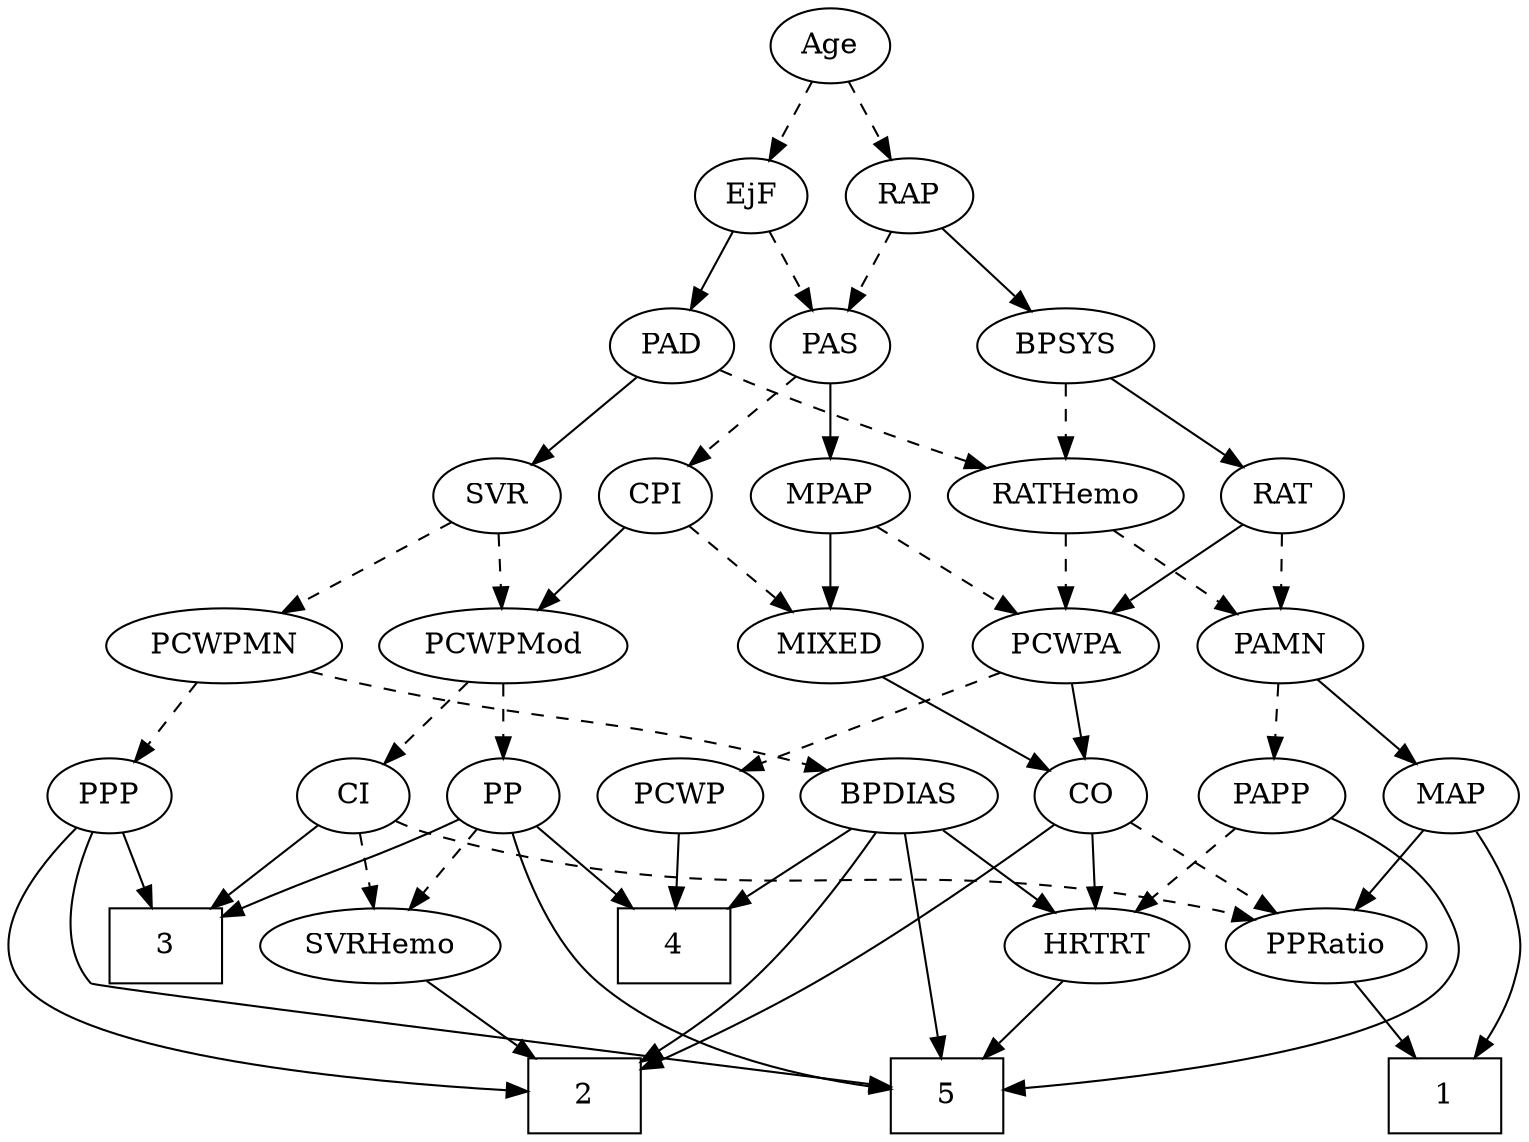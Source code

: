 strict digraph {
	graph [bb="0,0,686.09,540"];
	node [label="\N"];
	1	[height=0.5,
		pos="652.54,18",
		shape=box,
		width=0.75];
	2	[height=0.5,
		pos="264.54,18",
		shape=box,
		width=0.75];
	3	[height=0.5,
		pos="75.544,90",
		shape=box,
		width=0.75];
	4	[height=0.5,
		pos="303.54,90",
		shape=box,
		width=0.75];
	5	[height=0.5,
		pos="434.54,18",
		shape=box,
		width=0.75];
	Age	[height=0.5,
		pos="380.54,522",
		width=0.75];
	EjF	[height=0.5,
		pos="344.54,450",
		width=0.75];
	Age -> EjF	[pos="e,352.85,467.15 372.19,504.76 367.83,496.28 362.4,485.71 357.5,476.2",
		style=dashed];
	RAP	[height=0.5,
		pos="417.54,450",
		width=0.77632];
	Age -> RAP	[pos="e,409.01,467.15 389.13,504.76 393.61,496.28 399.19,485.71 404.23,476.2",
		style=dashed];
	PAD	[height=0.5,
		pos="307.54,378",
		width=0.79437];
	EjF -> PAD	[pos="e,316.34,395.63 335.96,432.76 331.54,424.4 326.05,414.02 321.08,404.61",
		style=solid];
	PAS	[height=0.5,
		pos="381.54,378",
		width=0.75];
	EjF -> PAS	[pos="e,373.01,395.15 353.13,432.76 357.61,424.28 363.19,413.71 368.23,404.2",
		style=dashed];
	BPSYS	[height=0.5,
		pos="483.54,378",
		width=1.0471];
	RAP -> BPSYS	[pos="e,468.65,394.8 431.54,434.15 440.31,424.85 451.8,412.67 461.74,402.12",
		style=solid];
	RAP -> PAS	[pos="e,389.85,395.15 409.19,432.76 404.83,424.28 399.4,413.71 394.5,404.2",
		style=dashed];
	MIXED	[height=0.5,
		pos="381.54,234",
		width=1.1193];
	CO	[height=0.5,
		pos="493.54,162",
		width=0.75];
	MIXED -> CO	[pos="e,474.54,174.88 403.94,219 421.79,207.84 446.88,192.16 465.97,180.23",
		style=solid];
	MPAP	[height=0.5,
		pos="381.54,306",
		width=0.97491];
	MPAP -> MIXED	[pos="e,381.54,252.1 381.54,287.7 381.54,279.98 381.54,270.71 381.54,262.11",
		style=solid];
	PCWPA	[height=0.5,
		pos="482.54,234",
		width=1.1555];
	MPAP -> PCWPA	[pos="e,461.24,249.77 401.5,291.17 416.18,280.99 436.39,266.99 452.96,255.51",
		style=dashed];
	RATHemo	[height=0.5,
		pos="483.54,306",
		width=1.3721];
	BPSYS -> RATHemo	[pos="e,483.54,324.1 483.54,359.7 483.54,351.98 483.54,342.71 483.54,334.11",
		style=dashed];
	RAT	[height=0.5,
		pos="578.54,306",
		width=0.75827];
	BPSYS -> RAT	[pos="e,560.81,320.07 503.23,362.5 517.53,351.95 537.04,337.58 552.62,326.1",
		style=solid];
	PAD -> RATHemo	[pos="e,449.88,319.35 329.96,366.73 335.06,364.46 340.47,362.11 345.54,360 377,346.94 412.92,333.17 440.23,322.95",
		style=dashed];
	SVR	[height=0.5,
		pos="228.54,306",
		width=0.77632];
	PAD -> SVR	[pos="e,244.24,320.91 291.56,362.83 280.13,352.71 264.58,338.93 251.79,327.59",
		style=solid];
	CO -> 2	[pos="e,291.63,31.451 476.7,147.79 453.18,129.63 408.87,96.446 368.54,72 346.7,58.758 321.16,45.708 300.85,35.871",
		style=solid];
	PPRatio	[height=0.5,
		pos="599.54,90",
		width=1.1013];
	CO -> PPRatio	[pos="e,578.01,105.22 512.01,148.81 527.88,138.32 551.08,123.01 569.6,110.77",
		style=dashed];
	HRTRT	[height=0.5,
		pos="502.54,90",
		width=1.1013];
	CO -> HRTRT	[pos="e,500.32,108.28 495.72,144.05 496.71,136.35 497.91,127.03 499.03,118.36",
		style=solid];
	PAS -> MPAP	[pos="e,381.54,324.1 381.54,359.7 381.54,351.98 381.54,342.71 381.54,334.11",
		style=solid];
	CPI	[height=0.5,
		pos="301.54,306",
		width=0.75];
	PAS -> CPI	[pos="e,317.32,320.8 365.74,363.17 354.12,353.01 338.15,339.03 325.04,327.56",
		style=dashed];
	PAMN	[height=0.5,
		pos="578.54,234",
		width=1.011];
	MAP	[height=0.5,
		pos="655.54,162",
		width=0.84854];
	PAMN -> MAP	[pos="e,639.66,177.44 595.25,217.81 606.06,207.98 620.3,195.04 632.22,184.21",
		style=solid];
	PAPP	[height=0.5,
		pos="575.54,162",
		width=0.88464];
	PAMN -> PAPP	[pos="e,576.28,180.1 577.8,215.7 577.47,207.98 577.07,198.71 576.71,190.11",
		style=dashed];
	RATHemo -> PAMN	[pos="e,559.14,249.3 504.63,289.46 518.24,279.43 536.11,266.27 550.86,255.4",
		style=dashed];
	RATHemo -> PCWPA	[pos="e,482.79,252.1 483.3,287.7 483.19,279.98 483.05,270.71 482.93,262.11",
		style=dashed];
	CPI -> MIXED	[pos="e,364.1,250.26 317.35,291.17 328.51,281.4 343.7,268.11 356.5,256.91",
		style=dashed];
	PCWPMod	[height=0.5,
		pos="231.54,234",
		width=1.4443];
	CPI -> PCWPMod	[pos="e,247.74,251.2 287.04,290.5 277.82,281.28 265.68,269.14 255.1,258.56",
		style=solid];
	RAT -> PAMN	[pos="e,578.54,252.1 578.54,287.7 578.54,279.98 578.54,270.71 578.54,262.11",
		style=dashed];
	RAT -> PCWPA	[pos="e,503.04,249.94 560.94,292.16 547.02,282.01 527.3,267.64 511.13,255.84",
		style=solid];
	SVR -> PCWPMod	[pos="e,230.81,252.1 229.29,287.7 229.62,279.98 230.01,270.71 230.38,262.11",
		style=dashed];
	PCWPMN	[height=0.5,
		pos="111.54,234",
		width=1.3902];
	SVR -> PCWPMN	[pos="e,136.38,249.86 208.7,293.13 191.32,282.73 165.7,267.4 145.14,255.1",
		style=dashed];
	PP	[height=0.5,
		pos="231.54,162",
		width=0.75];
	PCWPMod -> PP	[pos="e,231.54,180.1 231.54,215.7 231.54,207.98 231.54,198.71 231.54,190.11",
		style=dashed];
	CI	[height=0.5,
		pos="159.54,162",
		width=0.75];
	PCWPMod -> CI	[pos="e,174.2,177.25 214.84,216.76 204.95,207.14 192.29,194.84 181.59,184.43",
		style=dashed];
	PCWPA -> CO	[pos="e,490.86,180.1 485.26,215.7 486.48,207.98 487.93,198.71 489.28,190.11",
		style=solid];
	PCWP	[height=0.5,
		pos="311.54,162",
		width=0.97491];
	PCWPA -> PCWP	[pos="e,338.03,173.84 453.15,220.97 423.81,208.96 378.7,190.49 347.3,177.64",
		style=dashed];
	BPDIAS	[height=0.5,
		pos="406.54,162",
		width=1.1735];
	PCWPMN -> BPDIAS	[pos="e,375.18,174.16 148.55,221.8 155.81,219.75 163.39,217.72 170.54,216 251.98,196.38 274.53,201.29 355.54,180 358.75,179.16 362.04,\
178.22 365.35,177.24",
		style=dashed];
	PPP	[height=0.5,
		pos="48.544,162",
		width=0.75];
	PCWPMN -> PPP	[pos="e,61.789,177.72 96.932,216.76 88.474,207.37 77.71,195.41 68.482,185.15",
		style=dashed];
	SVRHemo	[height=0.5,
		pos="170.54,90",
		width=1.3902];
	SVRHemo -> 2	[pos="e,241.43,36.211 191.41,73.465 203.68,64.325 219.44,52.589 233.18,42.354",
		style=solid];
	BPDIAS -> 2	[pos="e,291.77,35.298 396.29,144.36 384.17,125.51 362.72,94.492 339.54,72 327.72,60.524 313.21,49.675 300.12,40.818",
		style=solid];
	BPDIAS -> 4	[pos="e,328.62,108.04 384.7,146.15 370.85,136.74 352.66,124.38 337.01,113.74",
		style=solid];
	BPDIAS -> 5	[pos="e,431.15,36.189 409.92,143.87 414.71,119.56 423.54,74.819 429.22,46.013",
		style=solid];
	BPDIAS -> HRTRT	[pos="e,482.54,105.58 426.9,146.15 440.61,136.16 458.89,122.83 474.04,111.78",
		style=solid];
	MAP -> 1	[pos="e,664.85,36.216 665.78,145.02 671.67,134.86 678.49,121.18 681.54,108 685.16,92.414 685.51,87.501 681.54,72 679.17,62.697 674.78,\
53.27 670.13,44.997",
		style=solid];
	MAP -> PPRatio	[pos="e,612.72,107.47 643.12,145.46 636.07,136.65 627.09,125.43 619.11,115.46",
		style=solid];
	PP -> 3	[pos="e,102.62,103.92 210.28,150.8 205.45,148.53 200.33,146.16 195.54,144 161.11,128.5 150.11,125.12 111.8,108.04",
		style=solid];
	PP -> 4	[pos="e,285.94,108.11 246.11,146.83 255.46,137.75 267.84,125.71 278.71,115.14",
		style=solid];
	PP -> 5	[pos="e,407.32,20.637 234.03,143.78 237.81,123.79 246.87,91.136 267.54,72 303.45,38.756 360.18,26.364 397.38,21.745",
		style=solid];
	PP -> SVRHemo	[pos="e,184.74,107.29 218.61,146.15 210.69,137.07 200.38,125.24 191.34,114.87",
		style=dashed];
	PPP -> 2	[pos="e,237.51,20.384 32.915,146.87 14.213,128.25 -12.352,95.172 6.5438,72 33.986,38.347 162.72,25.456 227.34,21.044",
		style=solid];
	PPP -> 3	[pos="e,68.814,108.45 54.942,144.41 57.979,136.54 61.686,126.93 65.113,118.04",
		style=solid];
	PPP -> 5	[pos="e,407.51,22.508 40.443,144.69 31.948,124.98 22.059,91.988 39.544,72 41.02,70.312 299.47,36.559 397.46,23.815",
		style=solid];
	PPRatio -> 1	[pos="e,639.58,36.124 611.84,72.765 618.27,64.268 626.29,53.677 633.5,44.146",
		style=solid];
	PCWP -> 4	[pos="e,305.5,108.1 309.57,143.7 308.68,135.98 307.63,126.71 306.64,118.11",
		style=solid];
	CI -> 3	[pos="e,96.16,108.18 143.35,147.5 132.21,138.23 117.13,125.66 104.02,114.73",
		style=solid];
	CI -> SVRHemo	[pos="e,167.83,108.28 162.21,144.05 163.42,136.35 164.88,127.03 166.24,118.36",
		style=dashed];
	CI -> PPRatio	[pos="e,570.68,102.48 180.02,149.87 184.98,147.58 190.35,145.44 195.54,144 348.77,101.43 396.37,142.8 551.54,108 554.69,107.29 557.92,\
106.44 561.14,105.5",
		style=dashed];
	PAPP -> 5	[pos="e,461.69,21.631 600.43,150.43 617.39,141.75 638.52,127.67 648.54,108 655.81,93.745 658.4,84.6 648.54,72 626.99,44.461 527.18,29.233 \
471.81,22.772",
		style=solid];
	PAPP -> HRTRT	[pos="e,518.76,106.55 560.06,146.15 550.2,136.7 537.23,124.26 526.11,113.6",
		style=dashed];
	HRTRT -> 5	[pos="e,451.34,36.292 487.11,73.116 478.62,64.373 467.9,53.334 458.35,43.51",
		style=solid];
}

